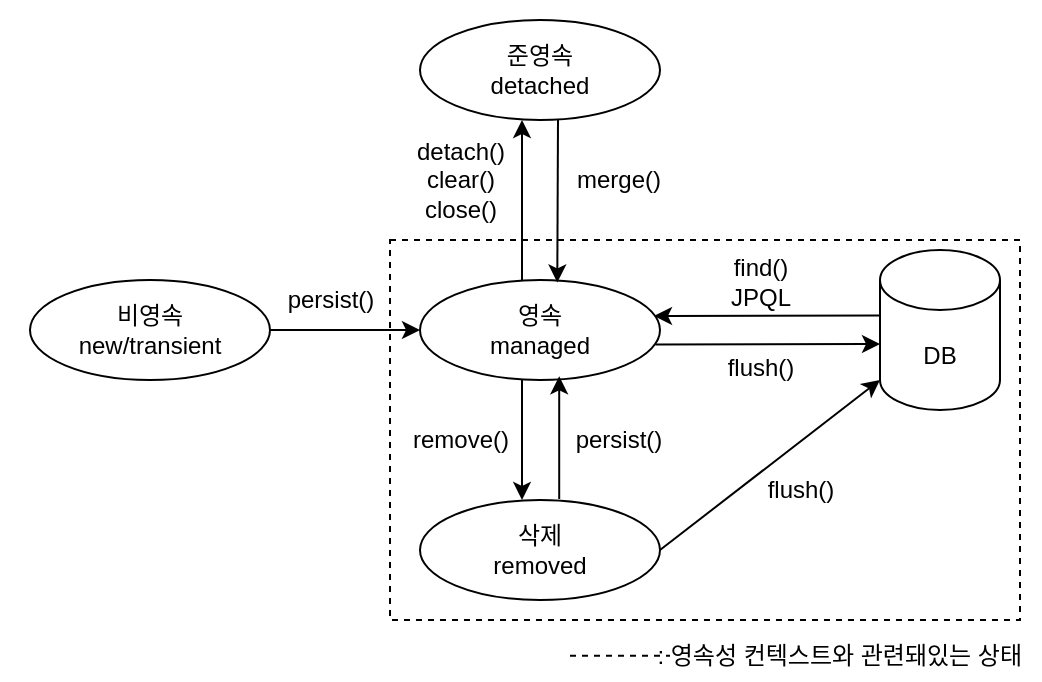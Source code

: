 <mxfile>
    <diagram id="jjlCFTI-s7nlnTCpjA5_" name="Page-1">
        <mxGraphModel dx="611" dy="448" grid="1" gridSize="10" guides="1" tooltips="1" connect="1" arrows="1" fold="1" page="1" pageScale="1" pageWidth="850" pageHeight="1100" math="0" shadow="0">
            <root>
                <mxCell id="0"/>
                <mxCell id="1" parent="0"/>
                <mxCell id="39" value="" style="rounded=0;whiteSpace=wrap;html=1;strokeColor=none;" vertex="1" parent="1">
                    <mxGeometry y="30" width="520" height="340" as="geometry"/>
                </mxCell>
                <mxCell id="12" value="detach()&lt;br&gt;clear()&lt;br&gt;close()" style="text;html=1;align=center;verticalAlign=middle;resizable=0;points=[];autosize=1;strokeColor=none;fillColor=none;" parent="1" vertex="1">
                    <mxGeometry x="195" y="90" width="70" height="60" as="geometry"/>
                </mxCell>
                <mxCell id="36" value="" style="rounded=0;whiteSpace=wrap;html=1;fillColor=none;dashed=1;" parent="1" vertex="1">
                    <mxGeometry x="195" y="150" width="315" height="190" as="geometry"/>
                </mxCell>
                <mxCell id="7" value="" style="edgeStyle=none;html=1;" parent="1" source="2" target="3" edge="1">
                    <mxGeometry relative="1" as="geometry"/>
                </mxCell>
                <mxCell id="2" value="비영속&lt;br&gt;new/transient" style="ellipse;whiteSpace=wrap;html=1;" parent="1" vertex="1">
                    <mxGeometry x="15" y="170" width="120" height="50" as="geometry"/>
                </mxCell>
                <mxCell id="9" value="" style="edgeStyle=none;html=1;exitX=0.425;exitY=0.007;exitDx=0;exitDy=0;exitPerimeter=0;" parent="1" source="3" edge="1">
                    <mxGeometry relative="1" as="geometry">
                        <mxPoint x="261" y="150" as="sourcePoint"/>
                        <mxPoint x="261" y="90" as="targetPoint"/>
                        <Array as="points"/>
                    </mxGeometry>
                </mxCell>
                <mxCell id="14" value="" style="edgeStyle=none;html=1;" parent="1" edge="1">
                    <mxGeometry relative="1" as="geometry">
                        <mxPoint x="261" y="220" as="sourcePoint"/>
                        <mxPoint x="261" y="280" as="targetPoint"/>
                        <Array as="points"/>
                    </mxGeometry>
                </mxCell>
                <mxCell id="31" value="" style="edgeStyle=none;html=1;exitX=0.981;exitY=0.646;exitDx=0;exitDy=0;exitPerimeter=0;" parent="1" source="3" edge="1">
                    <mxGeometry relative="1" as="geometry">
                        <mxPoint x="330" y="202" as="sourcePoint"/>
                        <mxPoint x="440" y="202" as="targetPoint"/>
                    </mxGeometry>
                </mxCell>
                <mxCell id="3" value="영속&lt;br&gt;managed" style="ellipse;whiteSpace=wrap;html=1;" parent="1" vertex="1">
                    <mxGeometry x="210" y="170" width="120" height="50" as="geometry"/>
                </mxCell>
                <mxCell id="16" style="edgeStyle=none;html=1;entryX=0.63;entryY=0.963;entryDx=0;entryDy=0;entryPerimeter=0;exitX=0.63;exitY=-0.01;exitDx=0;exitDy=0;exitPerimeter=0;" parent="1" edge="1">
                    <mxGeometry relative="1" as="geometry">
                        <mxPoint x="279.6" y="279.5" as="sourcePoint"/>
                        <mxPoint x="279.6" y="218.15" as="targetPoint"/>
                        <Array as="points"/>
                    </mxGeometry>
                </mxCell>
                <mxCell id="27" style="edgeStyle=none;html=1;entryX=0;entryY=1;entryDx=0;entryDy=-15;entryPerimeter=0;exitX=1;exitY=0.5;exitDx=0;exitDy=0;" parent="1" source="4" target="6" edge="1">
                    <mxGeometry relative="1" as="geometry"/>
                </mxCell>
                <mxCell id="4" value="삭제&lt;br&gt;removed" style="ellipse;whiteSpace=wrap;html=1;" parent="1" vertex="1">
                    <mxGeometry x="210" y="280" width="120" height="50" as="geometry"/>
                </mxCell>
                <mxCell id="11" value="" style="edgeStyle=none;html=1;entryX=0.572;entryY=0.025;entryDx=0;entryDy=0;entryPerimeter=0;" parent="1" target="3" edge="1">
                    <mxGeometry relative="1" as="geometry">
                        <mxPoint x="279" y="90" as="sourcePoint"/>
                        <mxPoint x="279" y="150" as="targetPoint"/>
                        <Array as="points"/>
                    </mxGeometry>
                </mxCell>
                <mxCell id="5" value="준영속&lt;br&gt;detached" style="ellipse;whiteSpace=wrap;html=1;" parent="1" vertex="1">
                    <mxGeometry x="210" y="40" width="120" height="50" as="geometry"/>
                </mxCell>
                <mxCell id="32" value="" style="edgeStyle=none;html=1;exitX=0.002;exitY=0.41;exitDx=0;exitDy=0;exitPerimeter=0;" parent="1" source="6" edge="1">
                    <mxGeometry relative="1" as="geometry">
                        <mxPoint x="437" y="188" as="sourcePoint"/>
                        <mxPoint x="327" y="188" as="targetPoint"/>
                    </mxGeometry>
                </mxCell>
                <mxCell id="6" value="DB" style="shape=cylinder3;whiteSpace=wrap;html=1;boundedLbl=1;backgroundOutline=1;size=15;" parent="1" vertex="1">
                    <mxGeometry x="440" y="155" width="60" height="80" as="geometry"/>
                </mxCell>
                <mxCell id="8" value="persist()" style="text;html=1;align=center;verticalAlign=middle;resizable=0;points=[];autosize=1;strokeColor=none;fillColor=none;" parent="1" vertex="1">
                    <mxGeometry x="130" y="165" width="70" height="30" as="geometry"/>
                </mxCell>
                <mxCell id="13" value="merge()" style="text;html=1;align=center;verticalAlign=middle;resizable=0;points=[];autosize=1;strokeColor=none;fillColor=none;" parent="1" vertex="1">
                    <mxGeometry x="274" y="105" width="70" height="30" as="geometry"/>
                </mxCell>
                <mxCell id="24" value="remove()" style="text;html=1;align=center;verticalAlign=middle;resizable=0;points=[];autosize=1;strokeColor=none;fillColor=none;" parent="1" vertex="1">
                    <mxGeometry x="195" y="235" width="70" height="30" as="geometry"/>
                </mxCell>
                <mxCell id="25" value="persist()" style="text;html=1;align=center;verticalAlign=middle;resizable=0;points=[];autosize=1;strokeColor=none;fillColor=none;" parent="1" vertex="1">
                    <mxGeometry x="274" y="235" width="70" height="30" as="geometry"/>
                </mxCell>
                <mxCell id="33" value="flush()" style="text;html=1;align=center;verticalAlign=middle;resizable=0;points=[];autosize=1;strokeColor=none;fillColor=none;" parent="1" vertex="1">
                    <mxGeometry x="350" y="199" width="60" height="30" as="geometry"/>
                </mxCell>
                <mxCell id="34" value="find()&lt;br&gt;JPQL" style="text;html=1;align=center;verticalAlign=middle;resizable=0;points=[];autosize=1;strokeColor=none;fillColor=none;" parent="1" vertex="1">
                    <mxGeometry x="355" y="151" width="50" height="40" as="geometry"/>
                </mxCell>
                <mxCell id="35" value="flush()" style="text;html=1;align=center;verticalAlign=middle;resizable=0;points=[];autosize=1;strokeColor=none;fillColor=none;" parent="1" vertex="1">
                    <mxGeometry x="370" y="260" width="60" height="30" as="geometry"/>
                </mxCell>
                <mxCell id="37" value="" style="edgeStyle=none;orthogonalLoop=1;jettySize=auto;html=1;endArrow=none;endFill=0;dashed=1;align=right;" parent="1" edge="1">
                    <mxGeometry width="100" relative="1" as="geometry">
                        <mxPoint x="285" y="357.86" as="sourcePoint"/>
                        <mxPoint x="335" y="357.86" as="targetPoint"/>
                        <Array as="points"/>
                    </mxGeometry>
                </mxCell>
                <mxCell id="38" value=": 영속성 컨텍스트와 관련돼있는 상태" style="text;html=1;align=right;verticalAlign=middle;resizable=0;points=[];autosize=1;strokeColor=none;fillColor=none;spacing=0;" parent="1" vertex="1">
                    <mxGeometry x="320" y="348" width="190" height="20" as="geometry"/>
                </mxCell>
            </root>
        </mxGraphModel>
    </diagram>
</mxfile>